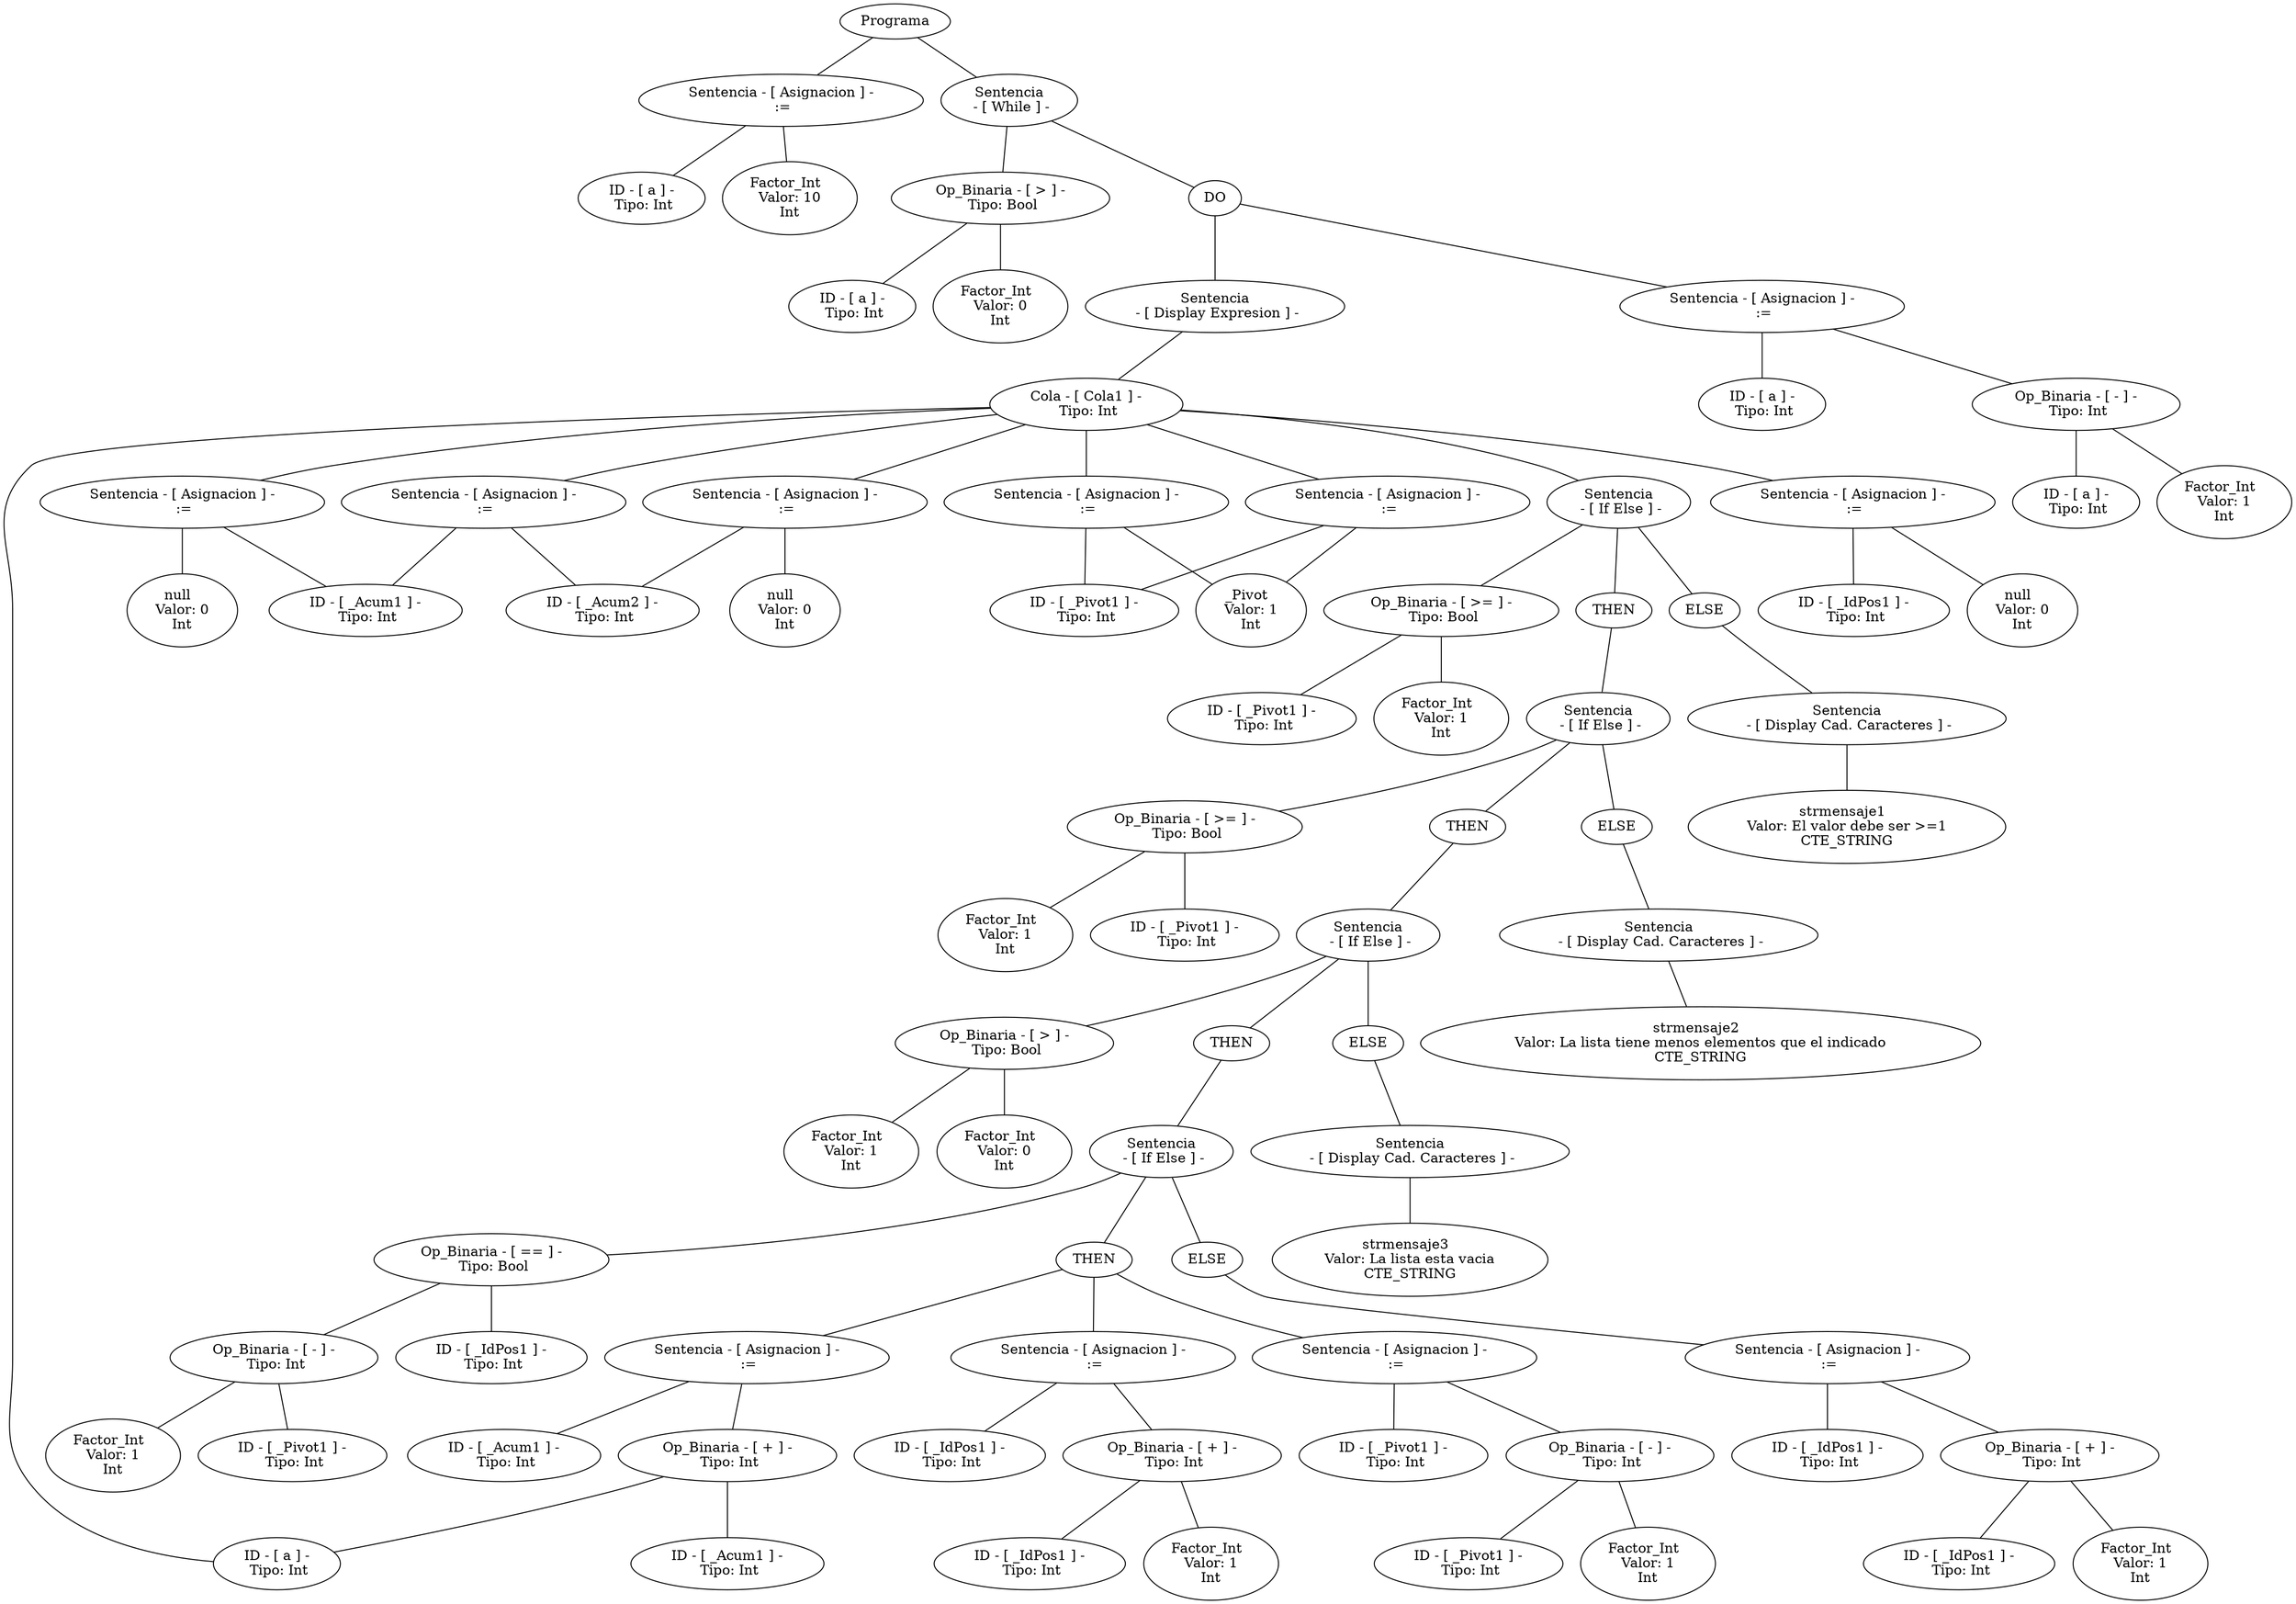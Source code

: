 graph G {nodo_programa[label="Programa"]
nodo_762847241[label="Sentencia - [ Asignacion ] -
 :="]
nodo_programa--nodo_762847241
nodo_820977023[label=" ID - [ a ] - 
 Tipo: Int"]
nodo_762847241--nodo_820977023
nodo_1429346745[label="Factor_Int  
 Valor: 10 
Int"]
nodo_762847241--nodo_1429346745
nodo_1434871440[label="Sentencia
 - [ While ] -"]
nodo_programa--nodo_1434871440
nodo_199185617[label=" Op_Binaria - [ > ] - 
 Tipo: Bool"]
nodo_1434871440--nodo_199185617
nodo_814374731[label=" ID - [ a ] - 
 Tipo: Int"]
nodo_199185617--nodo_814374731
nodo_2113413987[label="Factor_Int  
 Valor: 0 
Int"]
nodo_199185617--nodo_2113413987
nodo_14348714401[label="DO"]
nodo_1434871440--nodo_14348714401
nodo_578538037[label="Sentencia
 - [ Display Expresion ] -"]
nodo_14348714401--nodo_578538037
nodo_1185936515[label=" Cola - [ Cola1 ] - 
 Tipo: Int"]
nodo_578538037--nodo_1185936515
nodo_922783218[label=" ID - [ a ] - 
 Tipo: Int"]
nodo_1185936515--nodo_922783218
nodo_464574988[label="Sentencia - [ Asignacion ] -
 :="]
nodo_1185936515--nodo_464574988
nodo_1956934786[label=" ID - [ _Acum1 ] - 
 Tipo: Int"]
nodo_464574988--nodo_1956934786
nodo_413050926[label="null  
 Valor: 0 
Int"]
nodo_464574988--nodo_413050926
nodo_1355963047[label="Sentencia - [ Asignacion ] -
 :="]
nodo_1185936515--nodo_1355963047
nodo_1294965259[label=" ID - [ _Acum2 ] - 
 Tipo: Int"]
nodo_1355963047--nodo_1294965259
nodo_452523848[label="null  
 Valor: 0 
Int"]
nodo_1355963047--nodo_452523848
nodo_2001396705[label="Sentencia - [ Asignacion ] -
 :="]
nodo_1185936515--nodo_2001396705
nodo_890214605[label=" ID - [ _Pivot1 ] - 
 Tipo: Int"]
nodo_2001396705--nodo_890214605
nodo_2078164708[label="_Pivot  
 Valor: 1 
Int"]
nodo_2001396705--nodo_2078164708
nodo_79803301[label="Sentencia
 - [ If Else ] -"]
nodo_1185936515--nodo_79803301
nodo_1507743426[label=" Op_Binaria - [ >= ] - 
 Tipo: Bool"]
nodo_79803301--nodo_1507743426
nodo_2032923635[label=" ID - [ _Pivot1 ] - 
 Tipo: Int"]
nodo_1507743426--nodo_2032923635
nodo_808175083[label="Factor_Int  
 Valor: 1 
Int"]
nodo_1507743426--nodo_808175083
nodo_798033011[label="THEN"]
nodo_79803301--nodo_798033011
nodo_972952784[label="Sentencia
 - [ If Else ] -"]
nodo_798033011--nodo_972952784
nodo_314391915[label=" Op_Binaria - [ >= ] - 
 Tipo: Bool"]
nodo_972952784--nodo_314391915
nodo_875552932[label="Factor_Int  
 Valor: 1 
Int"]
nodo_314391915--nodo_875552932
nodo_1522892631[label=" ID - [ _Pivot1 ] - 
 Tipo: Int"]
nodo_314391915--nodo_1522892631
nodo_9729527841[label="THEN"]
nodo_972952784--nodo_9729527841
nodo_324315211[label="Sentencia
 - [ If Else ] -"]
nodo_9729527841--nodo_324315211
nodo_1761188143[label=" Op_Binaria - [ > ] - 
 Tipo: Bool"]
nodo_324315211--nodo_1761188143
nodo_597192276[label="Factor_Int  
 Valor: 1 
Int"]
nodo_1761188143--nodo_597192276
nodo_1381401271[label="Factor_Int  
 Valor: 0 
Int"]
nodo_1761188143--nodo_1381401271
nodo_3243152111[label="THEN"]
nodo_324315211--nodo_3243152111
nodo_1693871686[label="Sentencia
 - [ If Else ] -"]
nodo_3243152111--nodo_1693871686
nodo_1088594710[label=" Op_Binaria - [ == ] - 
 Tipo: Bool"]
nodo_1693871686--nodo_1088594710
nodo_543727504[label=" Op_Binaria - [ - ] - 
 Tipo: Int"]
nodo_1088594710--nodo_543727504
nodo_1187901968[label="Factor_Int  
 Valor: 1 
Int"]
nodo_543727504--nodo_1187901968
nodo_287187153[label=" ID - [ _Pivot1 ] - 
 Tipo: Int"]
nodo_543727504--nodo_287187153
nodo_1144114167[label=" ID - [ _IdPos1 ] - 
 Tipo: Int"]
nodo_1088594710--nodo_1144114167
nodo_16938716861[label="THEN"]
nodo_1693871686--nodo_16938716861
nodo_541153534[label="Sentencia - [ Asignacion ] -
 :="]
nodo_16938716861--nodo_541153534
nodo_154497940[label=" ID - [ _Acum1 ] - 
 Tipo: Int"]
nodo_541153534--nodo_154497940
nodo_1775092427[label=" Op_Binaria - [ + ] - 
 Tipo: Int"]
nodo_541153534--nodo_1775092427
nodo_602522230[label=" ID - [ _Acum1 ] - 
 Tipo: Int"]
nodo_1775092427--nodo_602522230
nodo_922783218[label=" ID - [ a ] - 
 Tipo: Int"]
nodo_1775092427--nodo_922783218
nodo_155580509[label="Sentencia - [ Asignacion ] -
 :="]
nodo_16938716861--nodo_155580509
nodo_726569778[label=" ID - [ _IdPos1 ] - 
 Tipo: Int"]
nodo_155580509--nodo_726569778
nodo_739432202[label=" Op_Binaria - [ + ] - 
 Tipo: Int"]
nodo_155580509--nodo_739432202
nodo_1090865804[label=" ID - [ _IdPos1 ] - 
 Tipo: Int"]
nodo_739432202--nodo_1090865804
nodo_1730467297[label="Factor_Int  
 Valor: 1 
Int"]
nodo_739432202--nodo_1730467297
nodo_950803764[label="Sentencia - [ Asignacion ] -
 :="]
nodo_16938716861--nodo_950803764
nodo_37496748[label=" ID - [ _Pivot1 ] - 
 Tipo: Int"]
nodo_950803764--nodo_37496748
nodo_1762020429[label=" Op_Binaria - [ - ] - 
 Tipo: Int"]
nodo_950803764--nodo_1762020429
nodo_676071249[label=" ID - [ _Pivot1 ] - 
 Tipo: Int"]
nodo_1762020429--nodo_676071249
nodo_1892809425[label="Factor_Int  
 Valor: 1 
Int"]
nodo_1762020429--nodo_1892809425
nodo_16938716862[label="ELSE"]
nodo_1693871686--nodo_16938716862
nodo_330539552[label="Sentencia - [ Asignacion ] -
 :="]
nodo_16938716862--nodo_330539552
nodo_1208807487[label=" ID - [ _IdPos1 ] - 
 Tipo: Int"]
nodo_330539552--nodo_1208807487
nodo_3277024[label=" Op_Binaria - [ + ] - 
 Tipo: Int"]
nodo_330539552--nodo_3277024
nodo_2135586117[label=" ID - [ _IdPos1 ] - 
 Tipo: Int"]
nodo_3277024--nodo_2135586117
nodo_1910929966[label="Factor_Int  
 Valor: 1 
Int"]
nodo_3277024--nodo_1910929966
nodo_3243152112[label="ELSE"]
nodo_324315211--nodo_3243152112
nodo_1581576485[label="Sentencia
 - [ Display Cad. Caracteres ] -"]
nodo_3243152112--nodo_1581576485
nodo_1323421453[label="strmensaje3  
 Valor: La lista esta vacia 
CTE_STRING"]
nodo_1581576485--nodo_1323421453
nodo_9729527842[label="ELSE"]
nodo_972952784--nodo_9729527842
nodo_1647143881[label="Sentencia
 - [ Display Cad. Caracteres ] -"]
nodo_9729527842--nodo_1647143881
nodo_542657192[label="strmensaje2  
 Valor: La lista tiene menos elementos que el indicado 
CTE_STRING"]
nodo_1647143881--nodo_542657192
nodo_798033012[label="ELSE"]
nodo_79803301--nodo_798033012
nodo_1508657759[label="Sentencia
 - [ Display Cad. Caracteres ] -"]
nodo_798033012--nodo_1508657759
nodo_431321032[label="strmensaje1  
 Valor: El valor debe ser >=1 
CTE_STRING"]
nodo_1508657759--nodo_431321032
nodo_273628180[label="Sentencia - [ Asignacion ] -
 :="]
nodo_1185936515--nodo_273628180
nodo_890214605[label=" ID - [ _Pivot1 ] - 
 Tipo: Int"]
nodo_273628180--nodo_890214605
nodo_2078164708[label="_Pivot  
 Valor: 1 
Int"]
nodo_273628180--nodo_2078164708
nodo_1914710463[label="Sentencia - [ Asignacion ] -
 :="]
nodo_1185936515--nodo_1914710463
nodo_1227176726[label=" ID - [ _IdPos1 ] - 
 Tipo: Int"]
nodo_1914710463--nodo_1227176726
nodo_2069681877[label="null  
 Valor: 0 
Int"]
nodo_1914710463--nodo_2069681877
nodo_303757878[label="Sentencia - [ Asignacion ] -
 :="]
nodo_1185936515--nodo_303757878
nodo_1294965259[label=" ID - [ _Acum2 ] - 
 Tipo: Int"]
nodo_303757878--nodo_1294965259
nodo_1956934786[label=" ID - [ _Acum1 ] - 
 Tipo: Int"]
nodo_303757878--nodo_1956934786
nodo_2069589843[label="Sentencia - [ Asignacion ] -
 :="]
nodo_14348714401--nodo_2069589843
nodo_1636058139[label=" ID - [ a ] - 
 Tipo: Int"]
nodo_2069589843--nodo_1636058139
nodo_126695413[label=" Op_Binaria - [ - ] - 
 Tipo: Int"]
nodo_2069589843--nodo_126695413
nodo_2055034623[label=" ID - [ a ] - 
 Tipo: Int"]
nodo_126695413--nodo_2055034623
nodo_1137688287[label="Factor_Int  
 Valor: 1 
Int"]
nodo_126695413--nodo_1137688287
}
